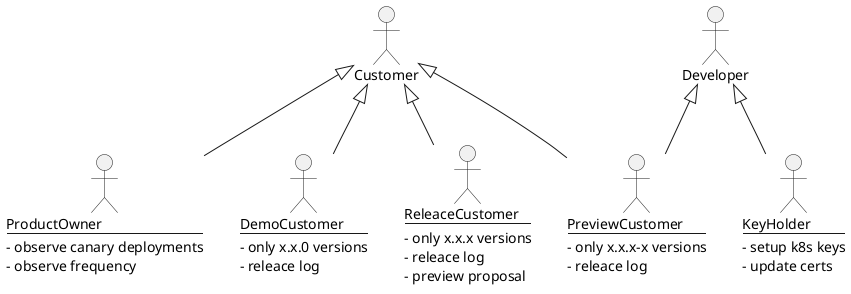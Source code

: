 @startuml Roles

    actor ProductOwner as "ProductOwner
    ---
    - observe canary deployments
    - observe frequency
    "
    actor KeyHolder as "KeyHolder
    ---
    - setup k8s keys
    - update certs
    "
    actor Developer as "Developer"
    actor Customer as "Customer"
    actor DemoCustomer as "DemoCustomer
    --
    - only x.x.0 versions
    - releace log
    "
    actor PreviewCustomer as "PreviewCustomer
    --
    - only x.x.x-x versions
    - releace log
    "
    actor ReleaceCustomer as "ReleaceCustomer
    --
    - only x.x.x versions
    - releace log
    - preview proposal
    "
    Customer <|-- DemoCustomer
    Customer <|-- PreviewCustomer
    Customer <|-- ReleaceCustomer
    Customer <|-- ProductOwner
    Developer <|-- PreviewCustomer
    Developer <|-- KeyHolder
@enduml